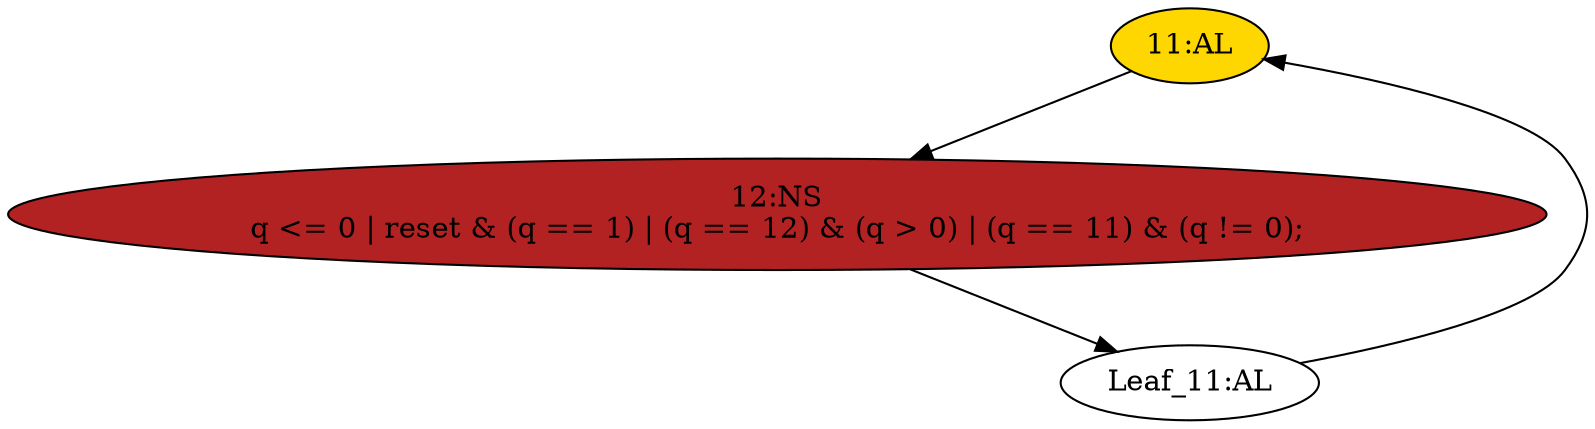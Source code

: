 strict digraph "compose( ,  )" {
	node [label="\N"];
	"11:AL"	[ast="<pyverilog.vparser.ast.Always object at 0x7f08b60437d0>",
		clk_sens=True,
		fillcolor=gold,
		label="11:AL",
		sens="['clk']",
		statements="[]",
		style=filled,
		typ=Always,
		use_var="['reset', 'q']"];
	"12:NS"	[ast="<pyverilog.vparser.ast.NonblockingSubstitution object at 0x7f08b60a4210>",
		fillcolor=firebrick,
		label="12:NS
q <= 0 | reset & (q == 1) | (q == 12) & (q > 0) | (q == 11) & (q != 0);",
		statements="[<pyverilog.vparser.ast.NonblockingSubstitution object at 0x7f08b60a4210>]",
		style=filled,
		typ=NonblockingSubstitution];
	"11:AL" -> "12:NS"	[cond="[]",
		lineno=None];
	"Leaf_11:AL"	[def_var="['q']",
		label="Leaf_11:AL"];
	"12:NS" -> "Leaf_11:AL"	[cond="[]",
		lineno=None];
	"Leaf_11:AL" -> "11:AL";
}
